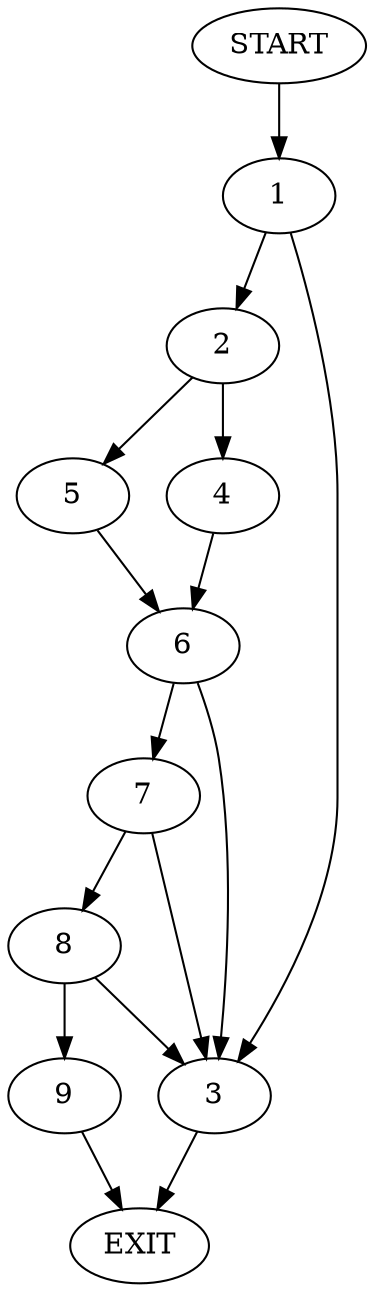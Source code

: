 digraph {
0 [label="START"]
10 [label="EXIT"]
0 -> 1
1 -> 2
1 -> 3
3 -> 10
2 -> 4
2 -> 5
4 -> 6
5 -> 6
6 -> 7
6 -> 3
7 -> 8
7 -> 3
8 -> 9
8 -> 3
9 -> 10
}
